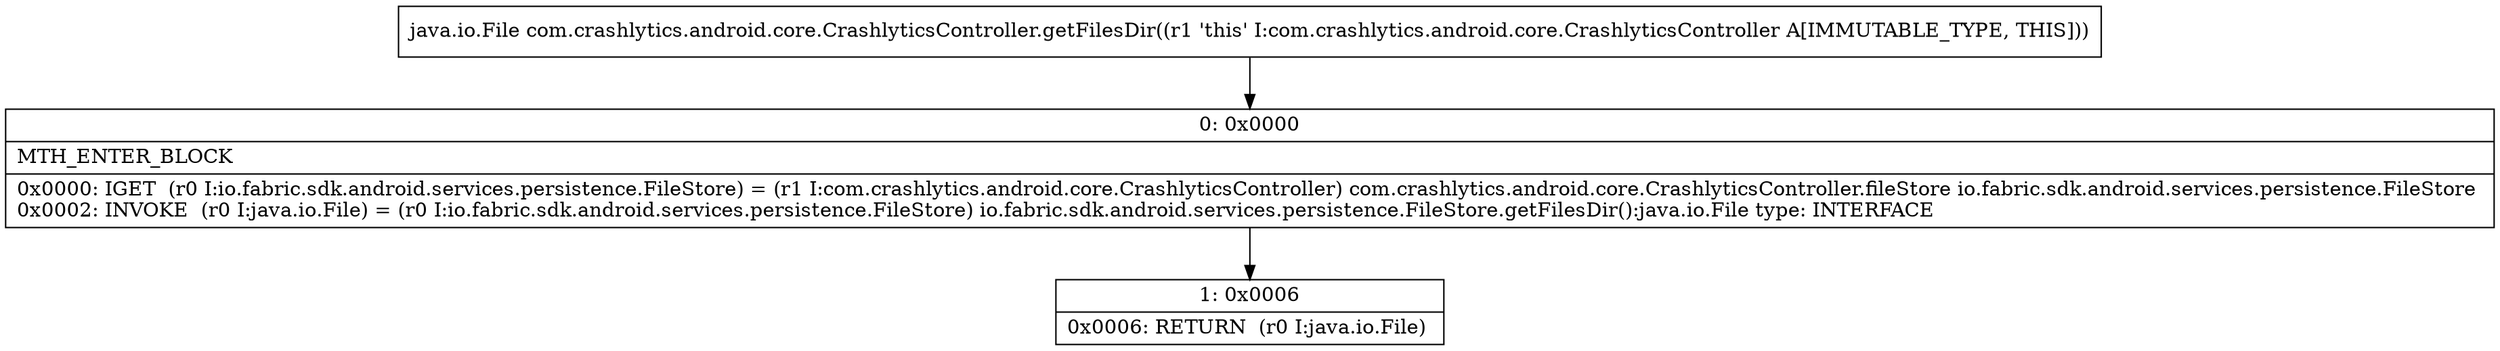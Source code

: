digraph "CFG forcom.crashlytics.android.core.CrashlyticsController.getFilesDir()Ljava\/io\/File;" {
Node_0 [shape=record,label="{0\:\ 0x0000|MTH_ENTER_BLOCK\l|0x0000: IGET  (r0 I:io.fabric.sdk.android.services.persistence.FileStore) = (r1 I:com.crashlytics.android.core.CrashlyticsController) com.crashlytics.android.core.CrashlyticsController.fileStore io.fabric.sdk.android.services.persistence.FileStore \l0x0002: INVOKE  (r0 I:java.io.File) = (r0 I:io.fabric.sdk.android.services.persistence.FileStore) io.fabric.sdk.android.services.persistence.FileStore.getFilesDir():java.io.File type: INTERFACE \l}"];
Node_1 [shape=record,label="{1\:\ 0x0006|0x0006: RETURN  (r0 I:java.io.File) \l}"];
MethodNode[shape=record,label="{java.io.File com.crashlytics.android.core.CrashlyticsController.getFilesDir((r1 'this' I:com.crashlytics.android.core.CrashlyticsController A[IMMUTABLE_TYPE, THIS])) }"];
MethodNode -> Node_0;
Node_0 -> Node_1;
}

